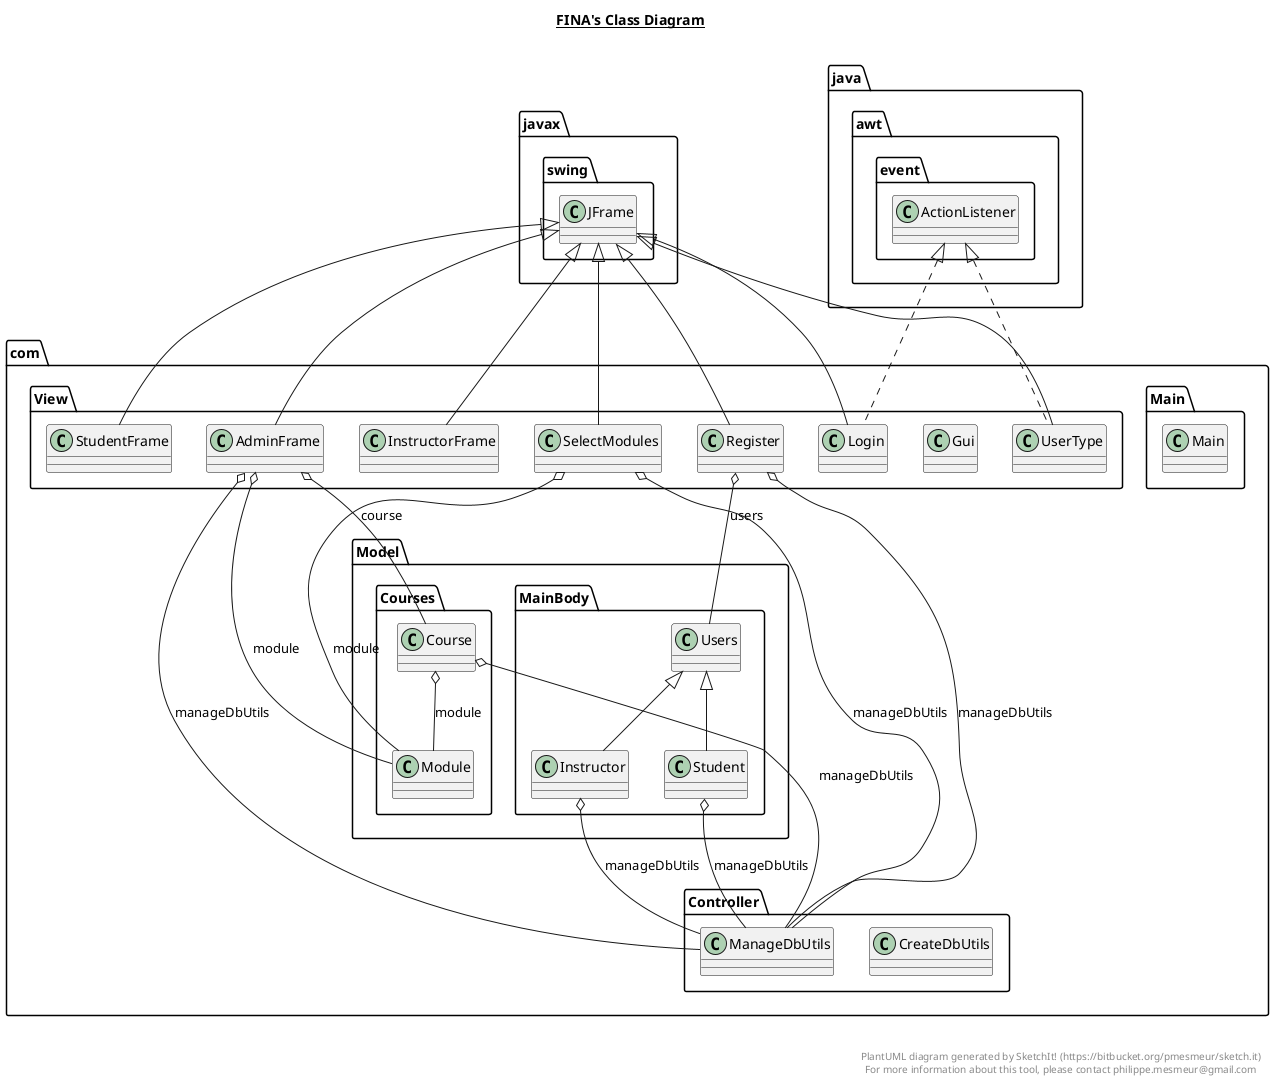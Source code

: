 @startuml

title __FINA's Class Diagram__\n

  namespace com.Controller {
    class com.Controller.CreateDbUtils {
    }
  }
  

  namespace com.Controller {
    class com.Controller.ManageDbUtils {
    }
  }
  

  namespace com.Main {
    class com.Main.Main {
    }
  }
  

  namespace com.Model.Courses {
    class com.Model.Courses.Course {
    }
  }
  

  namespace com.Model.Courses {
    class com.Model.Courses.Module {
    }
  }
  

  namespace com.Model.MainBody {
    class com.Model.MainBody.Instructor {
    }
  }
  

  namespace com.Model.MainBody {
    class com.Model.MainBody.Student {
    }
  }
  

  namespace com.Model.MainBody {
    class com.Model.MainBody.Users {
    }
  }
  

  namespace com.View {
    class com.View.AdminFrame {
    }
  }
  

  namespace com.View {
    class com.View.Gui {
    }
  }
  

  namespace com.View {
    class com.View.InstructorFrame {
    }
  }
  

  namespace com.View {
    class com.View.Login {
    }
  }
  

  namespace com.View {
    class com.View.Register {
    }
  }
  

  namespace com.View {
    class com.View.SelectModules {
    }
  }
  

  namespace com.View {
    class com.View.StudentFrame {
    }
  }
  

  namespace com.View {
    class com.View.UserType {
    }
  }
  

  com.Model.Courses.Course o-- com.Controller.ManageDbUtils : manageDbUtils
  com.Model.Courses.Course o-- com.Model.Courses.Module : module
  com.Model.MainBody.Instructor -up-|> com.Model.MainBody.Users
  com.Model.MainBody.Instructor o-- com.Controller.ManageDbUtils : manageDbUtils
  com.Model.MainBody.Student -up-|> com.Model.MainBody.Users
  com.Model.MainBody.Student o-- com.Controller.ManageDbUtils : manageDbUtils
  com.View.AdminFrame -up-|> javax.swing.JFrame
  com.View.AdminFrame o-- com.Model.Courses.Course : course
  com.View.AdminFrame o-- com.Controller.ManageDbUtils : manageDbUtils
  com.View.AdminFrame o-- com.Model.Courses.Module : module
  com.View.InstructorFrame -up-|> javax.swing.JFrame
  com.View.Login .up.|> java.awt.event.ActionListener
  com.View.Login -up-|> javax.swing.JFrame
  com.View.Register -up-|> javax.swing.JFrame
  com.View.Register o-- com.Controller.ManageDbUtils : manageDbUtils
  com.View.Register o-- com.Model.MainBody.Users : users
  com.View.SelectModules -up-|> javax.swing.JFrame
  com.View.SelectModules o-- com.Controller.ManageDbUtils : manageDbUtils
  com.View.SelectModules o-- com.Model.Courses.Module : module
  com.View.StudentFrame -up-|> javax.swing.JFrame
  com.View.UserType .up.|> java.awt.event.ActionListener
  com.View.UserType -up-|> javax.swing.JFrame


right footer


PlantUML diagram generated by SketchIt! (https://bitbucket.org/pmesmeur/sketch.it)
For more information about this tool, please contact philippe.mesmeur@gmail.com
endfooter

@enduml
